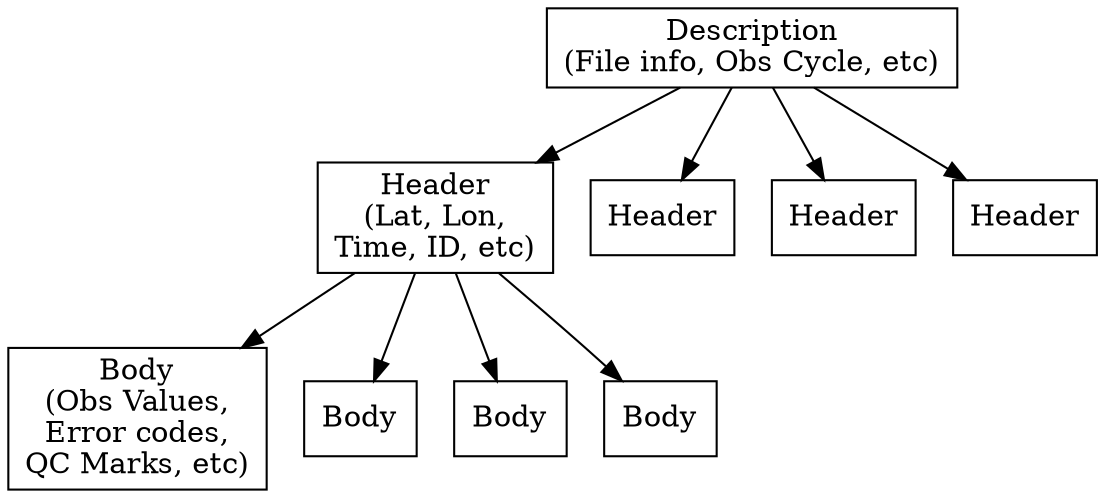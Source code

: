 digraph ClassStruct
  {
  Desc [ shape=box, label="Description\n(File info, Obs Cycle, etc)" ];
  Hdr  [ shape=box, label="Header\n(Lat, Lon,\nTime, ID, etc)" ];
  Body [ shape=box, label="Body\n(Obs Values,\nError codes,\nQC Marks, etc)" ];

  Hdr1 [ shape=box, label="Header" ];
  Hdr2 [ shape=box, label="Header" ];
  Hdr3 [ shape=box, label="Header" ];

  Body1 [ shape=box, label="Body" ];
  Body2 [ shape=box, label="Body" ];
  Body3 [ shape=box, label="Body" ];

  Desc -> Hdr -> Body;
  Desc -> Hdr1;
  Desc -> Hdr2;
  Desc -> Hdr3;

  Hdr -> Body1;
  Hdr -> Body2;
  Hdr -> Body3;
  }
